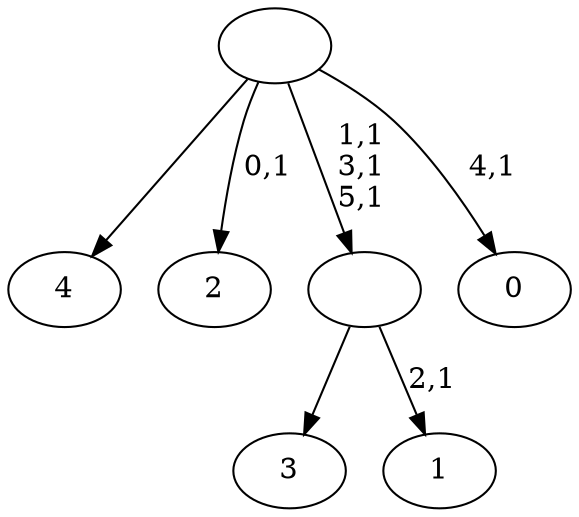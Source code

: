 digraph T {
	11 [label="4"]
	10 [label="3"]
	9 [label="2"]
	7 [label="1"]
	5 [label=""]
	2 [label="0"]
	0 [label=""]
	5 -> 7 [label="2,1"]
	5 -> 10 [label=""]
	0 -> 2 [label="4,1"]
	0 -> 5 [label="1,1\n3,1\n5,1"]
	0 -> 9 [label="0,1"]
	0 -> 11 [label=""]
}
